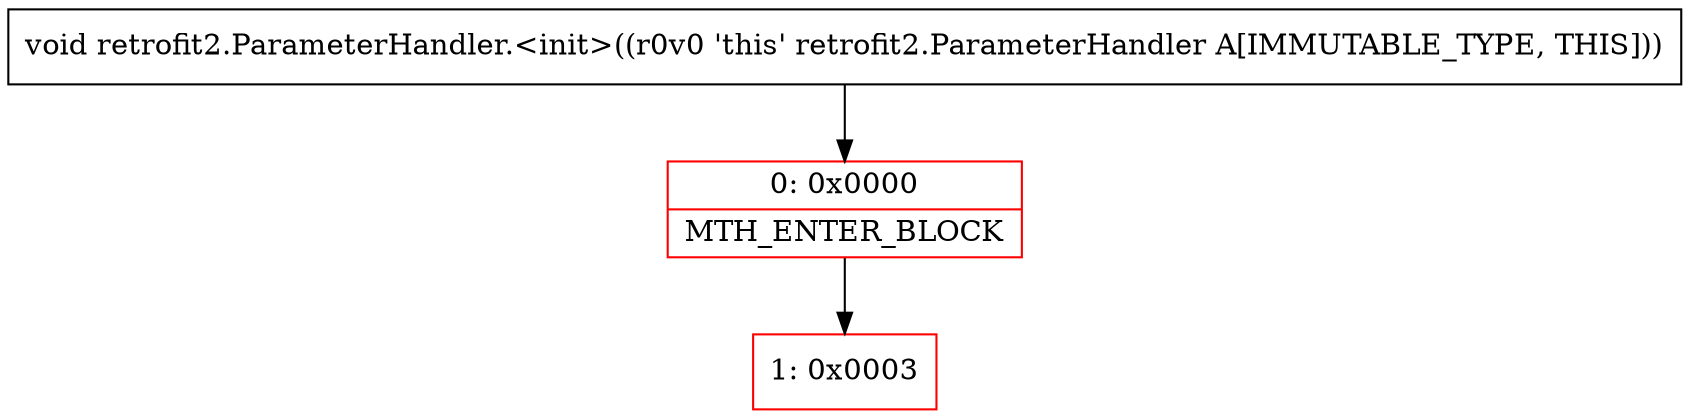 digraph "CFG forretrofit2.ParameterHandler.\<init\>()V" {
subgraph cluster_Region_1498254964 {
label = "R(0)";
node [shape=record,color=blue];
}
Node_0 [shape=record,color=red,label="{0\:\ 0x0000|MTH_ENTER_BLOCK\l}"];
Node_1 [shape=record,color=red,label="{1\:\ 0x0003}"];
MethodNode[shape=record,label="{void retrofit2.ParameterHandler.\<init\>((r0v0 'this' retrofit2.ParameterHandler A[IMMUTABLE_TYPE, THIS])) }"];
MethodNode -> Node_0;
Node_0 -> Node_1;
}

